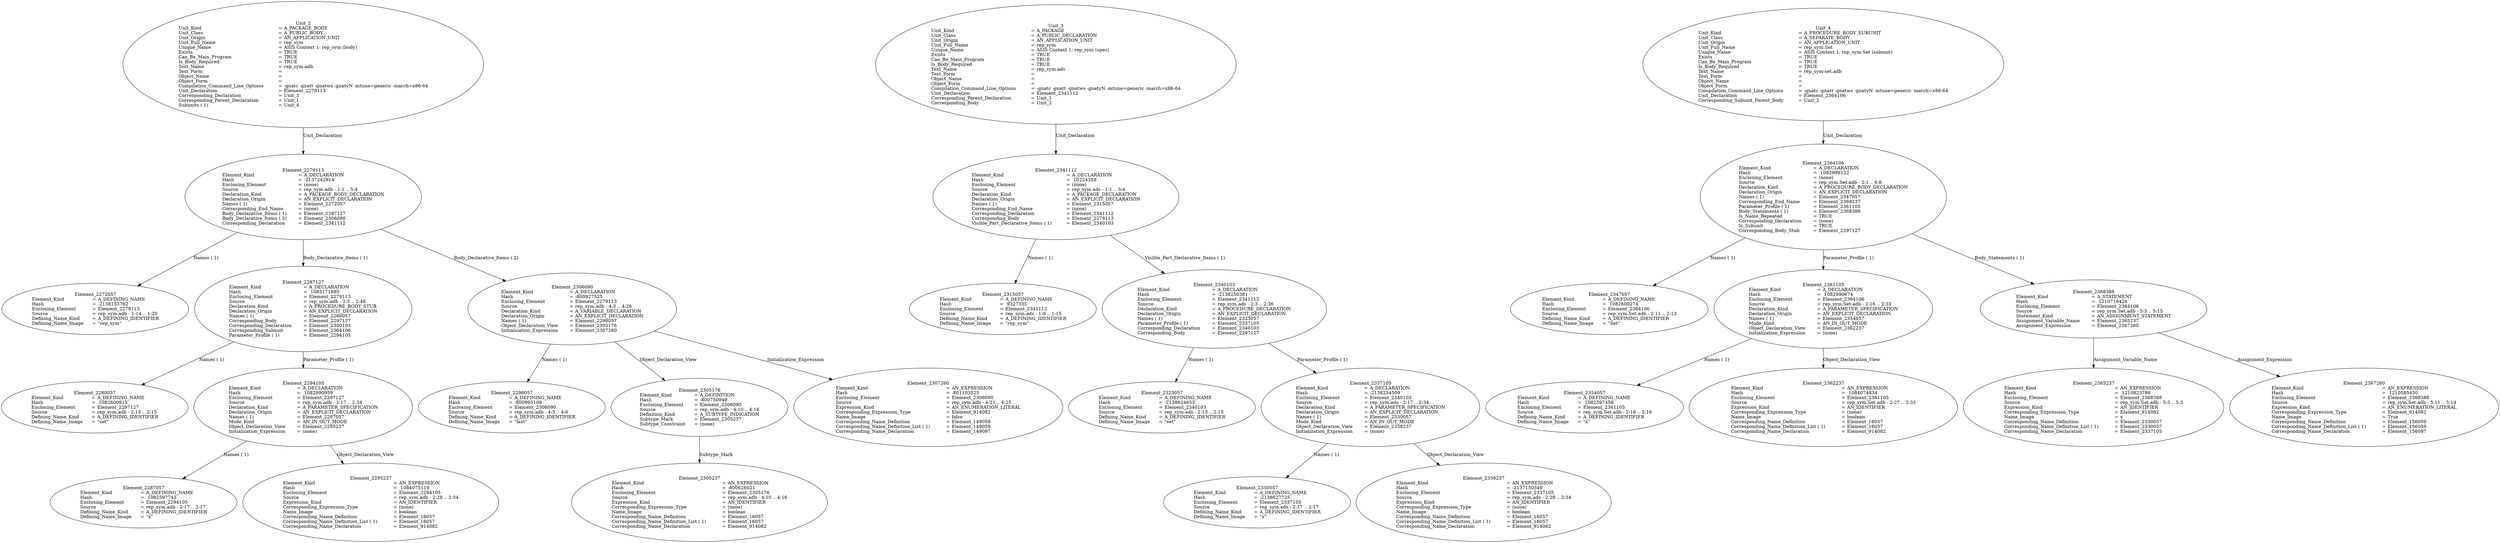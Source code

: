 digraph "rep_sym.adt" {
  Unit_2 -> Element_2279113
      [ label=Unit_Declaration ];
  Unit_2
      [ label=<<TABLE BORDER="0" CELLBORDER="0" CELLSPACING="0" CELLPADDING="0"> 
          <TR><TD COLSPAN="3">Unit_2</TD></TR>
          <TR><TD ALIGN="LEFT">Unit_Kind   </TD><TD> = </TD><TD ALIGN="LEFT">A_PACKAGE_BODY</TD></TR>
          <TR><TD ALIGN="LEFT">Unit_Class   </TD><TD> = </TD><TD ALIGN="LEFT">A_PUBLIC_BODY</TD></TR>
          <TR><TD ALIGN="LEFT">Unit_Origin   </TD><TD> = </TD><TD ALIGN="LEFT">AN_APPLICATION_UNIT</TD></TR>
          <TR><TD ALIGN="LEFT">Unit_Full_Name    </TD><TD> = </TD><TD ALIGN="LEFT">rep_sym</TD></TR>
          <TR><TD ALIGN="LEFT">Unique_Name   </TD><TD> = </TD><TD ALIGN="LEFT">ASIS Context 1: rep_sym (body)</TD></TR>
          <TR><TD ALIGN="LEFT">Exists  </TD><TD> = </TD><TD ALIGN="LEFT">TRUE</TD></TR>
          <TR><TD ALIGN="LEFT">Can_Be_Main_Program     </TD><TD> = </TD><TD ALIGN="LEFT">TRUE</TD></TR>
          <TR><TD ALIGN="LEFT">Is_Body_Required     </TD><TD> = </TD><TD ALIGN="LEFT">TRUE</TD></TR>
          <TR><TD ALIGN="LEFT">Text_Name   </TD><TD> = </TD><TD ALIGN="LEFT">rep_sym.adb</TD></TR>
          <TR><TD ALIGN="LEFT">Text_Form   </TD><TD> = </TD><TD ALIGN="LEFT"></TD></TR>
          <TR><TD ALIGN="LEFT">Object_Name   </TD><TD> = </TD><TD ALIGN="LEFT"></TD></TR>
          <TR><TD ALIGN="LEFT">Object_Form   </TD><TD> = </TD><TD ALIGN="LEFT"></TD></TR>
          <TR><TD ALIGN="LEFT">Compilation_Command_Line_Options         </TD><TD> = </TD><TD ALIGN="LEFT">-gnatc -gnatt -gnatws -gnatyN -mtune=generic -march=x86-64</TD></TR>
          <TR><TD ALIGN="LEFT">Unit_Declaration     </TD><TD> = </TD><TD ALIGN="LEFT">Element_2279113</TD></TR>
          <TR><TD ALIGN="LEFT">Corresponding_Declaration       </TD><TD> = </TD><TD ALIGN="LEFT">Unit_3</TD></TR>
          <TR><TD ALIGN="LEFT">Corresponding_Parent_Declaration         </TD><TD> = </TD><TD ALIGN="LEFT">Unit_1</TD></TR>
          <TR><TD ALIGN="LEFT">Subunits ( 1)    </TD><TD> = </TD><TD ALIGN="LEFT">Unit_4</TD></TR>
          </TABLE>> ];
  Element_2279113 -> Element_2272057
      [ label="Names ( 1)" ];
  Element_2279113 -> Element_2297127
      [ label="Body_Declarative_Items ( 1)" ];
  Element_2279113 -> Element_2306090
      [ label="Body_Declarative_Items ( 2)" ];
  Element_2279113
      [ label=<<TABLE BORDER="0" CELLBORDER="0" CELLSPACING="0" CELLPADDING="0"> 
          <TR><TD COLSPAN="3">Element_2279113</TD></TR>
          <TR><TD ALIGN="LEFT">Element_Kind    </TD><TD> = </TD><TD ALIGN="LEFT">A_DECLARATION</TD></TR>
          <TR><TD ALIGN="LEFT">Hash  </TD><TD> = </TD><TD ALIGN="LEFT">-2137242914</TD></TR>
          <TR><TD ALIGN="LEFT">Enclosing_Element     </TD><TD> = </TD><TD ALIGN="LEFT">(none)</TD></TR>
          <TR><TD ALIGN="LEFT">Source  </TD><TD> = </TD><TD ALIGN="LEFT">rep_sym.adb - 1:1 .. 5:4</TD></TR>
          <TR><TD ALIGN="LEFT">Declaration_Kind     </TD><TD> = </TD><TD ALIGN="LEFT">A_PACKAGE_BODY_DECLARATION</TD></TR>
          <TR><TD ALIGN="LEFT">Declaration_Origin     </TD><TD> = </TD><TD ALIGN="LEFT">AN_EXPLICIT_DECLARATION</TD></TR>
          <TR><TD ALIGN="LEFT">Names ( 1)   </TD><TD> = </TD><TD ALIGN="LEFT">Element_2272057</TD></TR>
          <TR><TD ALIGN="LEFT">Corresponding_End_Name      </TD><TD> = </TD><TD ALIGN="LEFT">(none)</TD></TR>
          <TR><TD ALIGN="LEFT">Body_Declarative_Items ( 1)       </TD><TD> = </TD><TD ALIGN="LEFT">Element_2297127</TD></TR>
          <TR><TD ALIGN="LEFT">Body_Declarative_Items ( 2)       </TD><TD> = </TD><TD ALIGN="LEFT">Element_2306090</TD></TR>
          <TR><TD ALIGN="LEFT">Corresponding_Declaration       </TD><TD> = </TD><TD ALIGN="LEFT">Element_2341112</TD></TR>
          </TABLE>> ];
  Element_2272057
      [ label=<<TABLE BORDER="0" CELLBORDER="0" CELLSPACING="0" CELLPADDING="0"> 
          <TR><TD COLSPAN="3">Element_2272057</TD></TR>
          <TR><TD ALIGN="LEFT">Element_Kind    </TD><TD> = </TD><TD ALIGN="LEFT">A_DEFINING_NAME</TD></TR>
          <TR><TD ALIGN="LEFT">Hash  </TD><TD> = </TD><TD ALIGN="LEFT">-2138153762</TD></TR>
          <TR><TD ALIGN="LEFT">Enclosing_Element     </TD><TD> = </TD><TD ALIGN="LEFT">Element_2279113</TD></TR>
          <TR><TD ALIGN="LEFT">Source  </TD><TD> = </TD><TD ALIGN="LEFT">rep_sym.adb - 1:14 .. 1:20</TD></TR>
          <TR><TD ALIGN="LEFT">Defining_Name_Kind     </TD><TD> = </TD><TD ALIGN="LEFT">A_DEFINING_IDENTIFIER</TD></TR>
          <TR><TD ALIGN="LEFT">Defining_Name_Image     </TD><TD> = </TD><TD ALIGN="LEFT">"rep_sym"</TD></TR>
          </TABLE>> ];
  Element_2297127 -> Element_2280057
      [ label="Names ( 1)" ];
  Element_2297127 -> Element_2294105
      [ label="Parameter_Profile ( 1)" ];
  Element_2297127
      [ label=<<TABLE BORDER="0" CELLBORDER="0" CELLSPACING="0" CELLPADDING="0"> 
          <TR><TD COLSPAN="3">Element_2297127</TD></TR>
          <TR><TD ALIGN="LEFT">Element_Kind    </TD><TD> = </TD><TD ALIGN="LEFT">A_DECLARATION</TD></TR>
          <TR><TD ALIGN="LEFT">Hash  </TD><TD> = </TD><TD ALIGN="LEFT"> 1083171695</TD></TR>
          <TR><TD ALIGN="LEFT">Enclosing_Element     </TD><TD> = </TD><TD ALIGN="LEFT">Element_2279113</TD></TR>
          <TR><TD ALIGN="LEFT">Source  </TD><TD> = </TD><TD ALIGN="LEFT">rep_sym.adb - 2:3 .. 2:48</TD></TR>
          <TR><TD ALIGN="LEFT">Declaration_Kind     </TD><TD> = </TD><TD ALIGN="LEFT">A_PROCEDURE_BODY_STUB</TD></TR>
          <TR><TD ALIGN="LEFT">Declaration_Origin     </TD><TD> = </TD><TD ALIGN="LEFT">AN_EXPLICIT_DECLARATION</TD></TR>
          <TR><TD ALIGN="LEFT">Names ( 1)   </TD><TD> = </TD><TD ALIGN="LEFT">Element_2280057</TD></TR>
          <TR><TD ALIGN="LEFT">Corresponding_Body     </TD><TD> = </TD><TD ALIGN="LEFT">Element_2297127</TD></TR>
          <TR><TD ALIGN="LEFT">Corresponding_Declaration       </TD><TD> = </TD><TD ALIGN="LEFT">Element_2340103</TD></TR>
          <TR><TD ALIGN="LEFT">Corresponding_Subunit      </TD><TD> = </TD><TD ALIGN="LEFT">Element_2364106</TD></TR>
          <TR><TD ALIGN="LEFT">Parameter_Profile ( 1)      </TD><TD> = </TD><TD ALIGN="LEFT">Element_2294105</TD></TR>
          </TABLE>> ];
  Element_2280057
      [ label=<<TABLE BORDER="0" CELLBORDER="0" CELLSPACING="0" CELLPADDING="0"> 
          <TR><TD COLSPAN="3">Element_2280057</TD></TR>
          <TR><TD ALIGN="LEFT">Element_Kind    </TD><TD> = </TD><TD ALIGN="LEFT">A_DEFINING_NAME</TD></TR>
          <TR><TD ALIGN="LEFT">Hash  </TD><TD> = </TD><TD ALIGN="LEFT"> 1082600815</TD></TR>
          <TR><TD ALIGN="LEFT">Enclosing_Element     </TD><TD> = </TD><TD ALIGN="LEFT">Element_2297127</TD></TR>
          <TR><TD ALIGN="LEFT">Source  </TD><TD> = </TD><TD ALIGN="LEFT">rep_sym.adb - 2:13 .. 2:15</TD></TR>
          <TR><TD ALIGN="LEFT">Defining_Name_Kind     </TD><TD> = </TD><TD ALIGN="LEFT">A_DEFINING_IDENTIFIER</TD></TR>
          <TR><TD ALIGN="LEFT">Defining_Name_Image     </TD><TD> = </TD><TD ALIGN="LEFT">"set"</TD></TR>
          </TABLE>> ];
  Element_2294105 -> Element_2287057
      [ label="Names ( 1)" ];
  Element_2294105 -> Element_2295237
      [ label=Object_Declaration_View ];
  Element_2294105
      [ label=<<TABLE BORDER="0" CELLBORDER="0" CELLSPACING="0" CELLPADDING="0"> 
          <TR><TD COLSPAN="3">Element_2294105</TD></TR>
          <TR><TD ALIGN="LEFT">Element_Kind    </TD><TD> = </TD><TD ALIGN="LEFT">A_DECLARATION</TD></TR>
          <TR><TD ALIGN="LEFT">Hash  </TD><TD> = </TD><TD ALIGN="LEFT"> 1082990959</TD></TR>
          <TR><TD ALIGN="LEFT">Enclosing_Element     </TD><TD> = </TD><TD ALIGN="LEFT">Element_2297127</TD></TR>
          <TR><TD ALIGN="LEFT">Source  </TD><TD> = </TD><TD ALIGN="LEFT">rep_sym.adb - 2:17 .. 2:34</TD></TR>
          <TR><TD ALIGN="LEFT">Declaration_Kind     </TD><TD> = </TD><TD ALIGN="LEFT">A_PARAMETER_SPECIFICATION</TD></TR>
          <TR><TD ALIGN="LEFT">Declaration_Origin     </TD><TD> = </TD><TD ALIGN="LEFT">AN_EXPLICIT_DECLARATION</TD></TR>
          <TR><TD ALIGN="LEFT">Names ( 1)   </TD><TD> = </TD><TD ALIGN="LEFT">Element_2287057</TD></TR>
          <TR><TD ALIGN="LEFT">Mode_Kind   </TD><TD> = </TD><TD ALIGN="LEFT">AN_IN_OUT_MODE</TD></TR>
          <TR><TD ALIGN="LEFT">Object_Declaration_View      </TD><TD> = </TD><TD ALIGN="LEFT">Element_2295237</TD></TR>
          <TR><TD ALIGN="LEFT">Initialization_Expression       </TD><TD> = </TD><TD ALIGN="LEFT">(none)</TD></TR>
          </TABLE>> ];
  Element_2287057
      [ label=<<TABLE BORDER="0" CELLBORDER="0" CELLSPACING="0" CELLPADDING="0"> 
          <TR><TD COLSPAN="3">Element_2287057</TD></TR>
          <TR><TD ALIGN="LEFT">Element_Kind    </TD><TD> = </TD><TD ALIGN="LEFT">A_DEFINING_NAME</TD></TR>
          <TR><TD ALIGN="LEFT">Hash  </TD><TD> = </TD><TD ALIGN="LEFT"> 1082597743</TD></TR>
          <TR><TD ALIGN="LEFT">Enclosing_Element     </TD><TD> = </TD><TD ALIGN="LEFT">Element_2294105</TD></TR>
          <TR><TD ALIGN="LEFT">Source  </TD><TD> = </TD><TD ALIGN="LEFT">rep_sym.adb - 2:17 .. 2:17</TD></TR>
          <TR><TD ALIGN="LEFT">Defining_Name_Kind     </TD><TD> = </TD><TD ALIGN="LEFT">A_DEFINING_IDENTIFIER</TD></TR>
          <TR><TD ALIGN="LEFT">Defining_Name_Image     </TD><TD> = </TD><TD ALIGN="LEFT">"x"</TD></TR>
          </TABLE>> ];
  Element_2295237
      [ label=<<TABLE BORDER="0" CELLBORDER="0" CELLSPACING="0" CELLPADDING="0"> 
          <TR><TD COLSPAN="3">Element_2295237</TD></TR>
          <TR><TD ALIGN="LEFT">Element_Kind    </TD><TD> = </TD><TD ALIGN="LEFT">AN_EXPRESSION</TD></TR>
          <TR><TD ALIGN="LEFT">Hash  </TD><TD> = </TD><TD ALIGN="LEFT"> 1084075119</TD></TR>
          <TR><TD ALIGN="LEFT">Enclosing_Element     </TD><TD> = </TD><TD ALIGN="LEFT">Element_2294105</TD></TR>
          <TR><TD ALIGN="LEFT">Source  </TD><TD> = </TD><TD ALIGN="LEFT">rep_sym.adb - 2:28 .. 2:34</TD></TR>
          <TR><TD ALIGN="LEFT">Expression_Kind    </TD><TD> = </TD><TD ALIGN="LEFT">AN_IDENTIFIER</TD></TR>
          <TR><TD ALIGN="LEFT">Corresponding_Expression_Type        </TD><TD> = </TD><TD ALIGN="LEFT">(none)</TD></TR>
          <TR><TD ALIGN="LEFT">Name_Image   </TD><TD> = </TD><TD ALIGN="LEFT">boolean</TD></TR>
          <TR><TD ALIGN="LEFT">Corresponding_Name_Definition        </TD><TD> = </TD><TD ALIGN="LEFT">Element_16057</TD></TR>
          <TR><TD ALIGN="LEFT">Corresponding_Name_Definition_List ( 1)          </TD><TD> = </TD><TD ALIGN="LEFT">Element_16057</TD></TR>
          <TR><TD ALIGN="LEFT">Corresponding_Name_Declaration        </TD><TD> = </TD><TD ALIGN="LEFT">Element_914082</TD></TR>
          </TABLE>> ];
  Element_2306090 -> Element_2298057
      [ label="Names ( 1)" ];
  Element_2306090 -> Element_2305176
      [ label=Object_Declaration_View ];
  Element_2306090 -> Element_2307260
      [ label=Initialization_Expression ];
  Element_2306090
      [ label=<<TABLE BORDER="0" CELLBORDER="0" CELLSPACING="0" CELLPADDING="0"> 
          <TR><TD COLSPAN="3">Element_2306090</TD></TR>
          <TR><TD ALIGN="LEFT">Element_Kind    </TD><TD> = </TD><TD ALIGN="LEFT">A_DECLARATION</TD></TR>
          <TR><TD ALIGN="LEFT">Hash  </TD><TD> = </TD><TD ALIGN="LEFT">-800927525</TD></TR>
          <TR><TD ALIGN="LEFT">Enclosing_Element     </TD><TD> = </TD><TD ALIGN="LEFT">Element_2279113</TD></TR>
          <TR><TD ALIGN="LEFT">Source  </TD><TD> = </TD><TD ALIGN="LEFT">rep_sym.adb - 4:3 .. 4:26</TD></TR>
          <TR><TD ALIGN="LEFT">Declaration_Kind     </TD><TD> = </TD><TD ALIGN="LEFT">A_VARIABLE_DECLARATION</TD></TR>
          <TR><TD ALIGN="LEFT">Declaration_Origin     </TD><TD> = </TD><TD ALIGN="LEFT">AN_EXPLICIT_DECLARATION</TD></TR>
          <TR><TD ALIGN="LEFT">Names ( 1)   </TD><TD> = </TD><TD ALIGN="LEFT">Element_2298057</TD></TR>
          <TR><TD ALIGN="LEFT">Object_Declaration_View      </TD><TD> = </TD><TD ALIGN="LEFT">Element_2305176</TD></TR>
          <TR><TD ALIGN="LEFT">Initialization_Expression       </TD><TD> = </TD><TD ALIGN="LEFT">Element_2307260</TD></TR>
          </TABLE>> ];
  Element_2298057
      [ label=<<TABLE BORDER="0" CELLBORDER="0" CELLSPACING="0" CELLPADDING="0"> 
          <TR><TD COLSPAN="3">Element_2298057</TD></TR>
          <TR><TD ALIGN="LEFT">Element_Kind    </TD><TD> = </TD><TD ALIGN="LEFT">A_DEFINING_NAME</TD></TR>
          <TR><TD ALIGN="LEFT">Hash  </TD><TD> = </TD><TD ALIGN="LEFT">-800995109</TD></TR>
          <TR><TD ALIGN="LEFT">Enclosing_Element     </TD><TD> = </TD><TD ALIGN="LEFT">Element_2306090</TD></TR>
          <TR><TD ALIGN="LEFT">Source  </TD><TD> = </TD><TD ALIGN="LEFT">rep_sym.adb - 4:3 .. 4:6</TD></TR>
          <TR><TD ALIGN="LEFT">Defining_Name_Kind     </TD><TD> = </TD><TD ALIGN="LEFT">A_DEFINING_IDENTIFIER</TD></TR>
          <TR><TD ALIGN="LEFT">Defining_Name_Image     </TD><TD> = </TD><TD ALIGN="LEFT">"last"</TD></TR>
          </TABLE>> ];
  Element_2305176 -> Element_2305237
      [ label=Subtype_Mark ];
  Element_2305176
      [ label=<<TABLE BORDER="0" CELLBORDER="0" CELLSPACING="0" CELLPADDING="0"> 
          <TR><TD COLSPAN="3">Element_2305176</TD></TR>
          <TR><TD ALIGN="LEFT">Element_Kind    </TD><TD> = </TD><TD ALIGN="LEFT">A_DEFINITION</TD></TR>
          <TR><TD ALIGN="LEFT">Hash  </TD><TD> = </TD><TD ALIGN="LEFT">-800750949</TD></TR>
          <TR><TD ALIGN="LEFT">Enclosing_Element     </TD><TD> = </TD><TD ALIGN="LEFT">Element_2306090</TD></TR>
          <TR><TD ALIGN="LEFT">Source  </TD><TD> = </TD><TD ALIGN="LEFT">rep_sym.adb - 4:10 .. 4:16</TD></TR>
          <TR><TD ALIGN="LEFT">Definition_Kind    </TD><TD> = </TD><TD ALIGN="LEFT">A_SUBTYPE_INDICATION</TD></TR>
          <TR><TD ALIGN="LEFT">Subtype_Mark    </TD><TD> = </TD><TD ALIGN="LEFT">Element_2305237</TD></TR>
          <TR><TD ALIGN="LEFT">Subtype_Constraint     </TD><TD> = </TD><TD ALIGN="LEFT">(none)</TD></TR>
          </TABLE>> ];
  Element_2305237
      [ label=<<TABLE BORDER="0" CELLBORDER="0" CELLSPACING="0" CELLPADDING="0"> 
          <TR><TD COLSPAN="3">Element_2305237</TD></TR>
          <TR><TD ALIGN="LEFT">Element_Kind    </TD><TD> = </TD><TD ALIGN="LEFT">AN_EXPRESSION</TD></TR>
          <TR><TD ALIGN="LEFT">Hash  </TD><TD> = </TD><TD ALIGN="LEFT">-800626021</TD></TR>
          <TR><TD ALIGN="LEFT">Enclosing_Element     </TD><TD> = </TD><TD ALIGN="LEFT">Element_2305176</TD></TR>
          <TR><TD ALIGN="LEFT">Source  </TD><TD> = </TD><TD ALIGN="LEFT">rep_sym.adb - 4:10 .. 4:16</TD></TR>
          <TR><TD ALIGN="LEFT">Expression_Kind    </TD><TD> = </TD><TD ALIGN="LEFT">AN_IDENTIFIER</TD></TR>
          <TR><TD ALIGN="LEFT">Corresponding_Expression_Type        </TD><TD> = </TD><TD ALIGN="LEFT">(none)</TD></TR>
          <TR><TD ALIGN="LEFT">Name_Image   </TD><TD> = </TD><TD ALIGN="LEFT">boolean</TD></TR>
          <TR><TD ALIGN="LEFT">Corresponding_Name_Definition        </TD><TD> = </TD><TD ALIGN="LEFT">Element_16057</TD></TR>
          <TR><TD ALIGN="LEFT">Corresponding_Name_Definition_List ( 1)          </TD><TD> = </TD><TD ALIGN="LEFT">Element_16057</TD></TR>
          <TR><TD ALIGN="LEFT">Corresponding_Name_Declaration        </TD><TD> = </TD><TD ALIGN="LEFT">Element_914082</TD></TR>
          </TABLE>> ];
  Element_2307260
      [ label=<<TABLE BORDER="0" CELLBORDER="0" CELLSPACING="0" CELLPADDING="0"> 
          <TR><TD COLSPAN="3">Element_2307260</TD></TR>
          <TR><TD ALIGN="LEFT">Element_Kind    </TD><TD> = </TD><TD ALIGN="LEFT">AN_EXPRESSION</TD></TR>
          <TR><TD ALIGN="LEFT">Hash  </TD><TD> = </TD><TD ALIGN="LEFT">-801103525</TD></TR>
          <TR><TD ALIGN="LEFT">Enclosing_Element     </TD><TD> = </TD><TD ALIGN="LEFT">Element_2306090</TD></TR>
          <TR><TD ALIGN="LEFT">Source  </TD><TD> = </TD><TD ALIGN="LEFT">rep_sym.adb - 4:21 .. 4:25</TD></TR>
          <TR><TD ALIGN="LEFT">Expression_Kind    </TD><TD> = </TD><TD ALIGN="LEFT">AN_ENUMERATION_LITERAL</TD></TR>
          <TR><TD ALIGN="LEFT">Corresponding_Expression_Type        </TD><TD> = </TD><TD ALIGN="LEFT">Element_914082</TD></TR>
          <TR><TD ALIGN="LEFT">Name_Image   </TD><TD> = </TD><TD ALIGN="LEFT">false</TD></TR>
          <TR><TD ALIGN="LEFT">Corresponding_Name_Definition        </TD><TD> = </TD><TD ALIGN="LEFT">Element_149059</TD></TR>
          <TR><TD ALIGN="LEFT">Corresponding_Name_Definition_List ( 1)          </TD><TD> = </TD><TD ALIGN="LEFT">Element_149059</TD></TR>
          <TR><TD ALIGN="LEFT">Corresponding_Name_Declaration        </TD><TD> = </TD><TD ALIGN="LEFT">Element_149097</TD></TR>
          </TABLE>> ];
  Unit_3 -> Element_2341112
      [ label=Unit_Declaration ];
  Unit_3
      [ label=<<TABLE BORDER="0" CELLBORDER="0" CELLSPACING="0" CELLPADDING="0"> 
          <TR><TD COLSPAN="3">Unit_3</TD></TR>
          <TR><TD ALIGN="LEFT">Unit_Kind   </TD><TD> = </TD><TD ALIGN="LEFT">A_PACKAGE</TD></TR>
          <TR><TD ALIGN="LEFT">Unit_Class   </TD><TD> = </TD><TD ALIGN="LEFT">A_PUBLIC_DECLARATION</TD></TR>
          <TR><TD ALIGN="LEFT">Unit_Origin   </TD><TD> = </TD><TD ALIGN="LEFT">AN_APPLICATION_UNIT</TD></TR>
          <TR><TD ALIGN="LEFT">Unit_Full_Name    </TD><TD> = </TD><TD ALIGN="LEFT">rep_sym</TD></TR>
          <TR><TD ALIGN="LEFT">Unique_Name   </TD><TD> = </TD><TD ALIGN="LEFT">ASIS Context 1: rep_sym (spec)</TD></TR>
          <TR><TD ALIGN="LEFT">Exists  </TD><TD> = </TD><TD ALIGN="LEFT">TRUE</TD></TR>
          <TR><TD ALIGN="LEFT">Can_Be_Main_Program     </TD><TD> = </TD><TD ALIGN="LEFT">TRUE</TD></TR>
          <TR><TD ALIGN="LEFT">Is_Body_Required     </TD><TD> = </TD><TD ALIGN="LEFT">TRUE</TD></TR>
          <TR><TD ALIGN="LEFT">Text_Name   </TD><TD> = </TD><TD ALIGN="LEFT">rep_sym.ads</TD></TR>
          <TR><TD ALIGN="LEFT">Text_Form   </TD><TD> = </TD><TD ALIGN="LEFT"></TD></TR>
          <TR><TD ALIGN="LEFT">Object_Name   </TD><TD> = </TD><TD ALIGN="LEFT"></TD></TR>
          <TR><TD ALIGN="LEFT">Object_Form   </TD><TD> = </TD><TD ALIGN="LEFT"></TD></TR>
          <TR><TD ALIGN="LEFT">Compilation_Command_Line_Options         </TD><TD> = </TD><TD ALIGN="LEFT">-gnatc -gnatt -gnatws -gnatyN -mtune=generic -march=x86-64</TD></TR>
          <TR><TD ALIGN="LEFT">Unit_Declaration     </TD><TD> = </TD><TD ALIGN="LEFT">Element_2341112</TD></TR>
          <TR><TD ALIGN="LEFT">Corresponding_Parent_Declaration         </TD><TD> = </TD><TD ALIGN="LEFT">Unit_1</TD></TR>
          <TR><TD ALIGN="LEFT">Corresponding_Body     </TD><TD> = </TD><TD ALIGN="LEFT">Unit_2</TD></TR>
          </TABLE>> ];
  Element_2341112 -> Element_2315057
      [ label="Names ( 1)" ];
  Element_2341112 -> Element_2340103
      [ label="Visible_Part_Declarative_Items ( 1)" ];
  Element_2341112
      [ label=<<TABLE BORDER="0" CELLBORDER="0" CELLSPACING="0" CELLPADDING="0"> 
          <TR><TD COLSPAN="3">Element_2341112</TD></TR>
          <TR><TD ALIGN="LEFT">Element_Kind    </TD><TD> = </TD><TD ALIGN="LEFT">A_DECLARATION</TD></TR>
          <TR><TD ALIGN="LEFT">Hash  </TD><TD> = </TD><TD ALIGN="LEFT"> 10224359</TD></TR>
          <TR><TD ALIGN="LEFT">Enclosing_Element     </TD><TD> = </TD><TD ALIGN="LEFT">(none)</TD></TR>
          <TR><TD ALIGN="LEFT">Source  </TD><TD> = </TD><TD ALIGN="LEFT">rep_sym.ads - 1:1 .. 3:4</TD></TR>
          <TR><TD ALIGN="LEFT">Declaration_Kind     </TD><TD> = </TD><TD ALIGN="LEFT">A_PACKAGE_DECLARATION</TD></TR>
          <TR><TD ALIGN="LEFT">Declaration_Origin     </TD><TD> = </TD><TD ALIGN="LEFT">AN_EXPLICIT_DECLARATION</TD></TR>
          <TR><TD ALIGN="LEFT">Names ( 1)   </TD><TD> = </TD><TD ALIGN="LEFT">Element_2315057</TD></TR>
          <TR><TD ALIGN="LEFT">Corresponding_End_Name      </TD><TD> = </TD><TD ALIGN="LEFT">(none)</TD></TR>
          <TR><TD ALIGN="LEFT">Corresponding_Declaration       </TD><TD> = </TD><TD ALIGN="LEFT">Element_2341112</TD></TR>
          <TR><TD ALIGN="LEFT">Corresponding_Body     </TD><TD> = </TD><TD ALIGN="LEFT">Element_2279113</TD></TR>
          <TR><TD ALIGN="LEFT">Visible_Part_Declarative_Items ( 1)         </TD><TD> = </TD><TD ALIGN="LEFT">Element_2340103</TD></TR>
          </TABLE>> ];
  Element_2315057
      [ label=<<TABLE BORDER="0" CELLBORDER="0" CELLSPACING="0" CELLPADDING="0"> 
          <TR><TD COLSPAN="3">Element_2315057</TD></TR>
          <TR><TD ALIGN="LEFT">Element_Kind    </TD><TD> = </TD><TD ALIGN="LEFT">A_DEFINING_NAME</TD></TR>
          <TR><TD ALIGN="LEFT">Hash  </TD><TD> = </TD><TD ALIGN="LEFT"> 9327335</TD></TR>
          <TR><TD ALIGN="LEFT">Enclosing_Element     </TD><TD> = </TD><TD ALIGN="LEFT">Element_2341112</TD></TR>
          <TR><TD ALIGN="LEFT">Source  </TD><TD> = </TD><TD ALIGN="LEFT">rep_sym.ads - 1:9 .. 1:15</TD></TR>
          <TR><TD ALIGN="LEFT">Defining_Name_Kind     </TD><TD> = </TD><TD ALIGN="LEFT">A_DEFINING_IDENTIFIER</TD></TR>
          <TR><TD ALIGN="LEFT">Defining_Name_Image     </TD><TD> = </TD><TD ALIGN="LEFT">"rep_sym"</TD></TR>
          </TABLE>> ];
  Element_2340103 -> Element_2323057
      [ label="Names ( 1)" ];
  Element_2340103 -> Element_2337105
      [ label="Parameter_Profile ( 1)" ];
  Element_2340103
      [ label=<<TABLE BORDER="0" CELLBORDER="0" CELLSPACING="0" CELLPADDING="0"> 
          <TR><TD COLSPAN="3">Element_2340103</TD></TR>
          <TR><TD ALIGN="LEFT">Element_Kind    </TD><TD> = </TD><TD ALIGN="LEFT">A_DECLARATION</TD></TR>
          <TR><TD ALIGN="LEFT">Hash  </TD><TD> = </TD><TD ALIGN="LEFT">-2138250381</TD></TR>
          <TR><TD ALIGN="LEFT">Enclosing_Element     </TD><TD> = </TD><TD ALIGN="LEFT">Element_2341112</TD></TR>
          <TR><TD ALIGN="LEFT">Source  </TD><TD> = </TD><TD ALIGN="LEFT">rep_sym.ads - 2:3 .. 2:36</TD></TR>
          <TR><TD ALIGN="LEFT">Declaration_Kind     </TD><TD> = </TD><TD ALIGN="LEFT">A_PROCEDURE_DECLARATION</TD></TR>
          <TR><TD ALIGN="LEFT">Declaration_Origin     </TD><TD> = </TD><TD ALIGN="LEFT">AN_EXPLICIT_DECLARATION</TD></TR>
          <TR><TD ALIGN="LEFT">Names ( 1)   </TD><TD> = </TD><TD ALIGN="LEFT">Element_2323057</TD></TR>
          <TR><TD ALIGN="LEFT">Parameter_Profile ( 1)      </TD><TD> = </TD><TD ALIGN="LEFT">Element_2337105</TD></TR>
          <TR><TD ALIGN="LEFT">Corresponding_Declaration       </TD><TD> = </TD><TD ALIGN="LEFT">Element_2340103</TD></TR>
          <TR><TD ALIGN="LEFT">Corresponding_Body     </TD><TD> = </TD><TD ALIGN="LEFT">Element_2297127</TD></TR>
          </TABLE>> ];
  Element_2323057
      [ label=<<TABLE BORDER="0" CELLBORDER="0" CELLSPACING="0" CELLPADDING="0"> 
          <TR><TD COLSPAN="3">Element_2323057</TD></TR>
          <TR><TD ALIGN="LEFT">Element_Kind    </TD><TD> = </TD><TD ALIGN="LEFT">A_DEFINING_NAME</TD></TR>
          <TR><TD ALIGN="LEFT">Hash  </TD><TD> = </TD><TD ALIGN="LEFT">-2138624653</TD></TR>
          <TR><TD ALIGN="LEFT">Enclosing_Element     </TD><TD> = </TD><TD ALIGN="LEFT">Element_2340103</TD></TR>
          <TR><TD ALIGN="LEFT">Source  </TD><TD> = </TD><TD ALIGN="LEFT">rep_sym.ads - 2:13 .. 2:15</TD></TR>
          <TR><TD ALIGN="LEFT">Defining_Name_Kind     </TD><TD> = </TD><TD ALIGN="LEFT">A_DEFINING_IDENTIFIER</TD></TR>
          <TR><TD ALIGN="LEFT">Defining_Name_Image     </TD><TD> = </TD><TD ALIGN="LEFT">"set"</TD></TR>
          </TABLE>> ];
  Element_2337105 -> Element_2330057
      [ label="Names ( 1)" ];
  Element_2337105 -> Element_2338237
      [ label=Object_Declaration_View ];
  Element_2337105
      [ label=<<TABLE BORDER="0" CELLBORDER="0" CELLSPACING="0" CELLPADDING="0"> 
          <TR><TD COLSPAN="3">Element_2337105</TD></TR>
          <TR><TD ALIGN="LEFT">Element_Kind    </TD><TD> = </TD><TD ALIGN="LEFT">A_DECLARATION</TD></TR>
          <TR><TD ALIGN="LEFT">Hash  </TD><TD> = </TD><TD ALIGN="LEFT">-2138234509</TD></TR>
          <TR><TD ALIGN="LEFT">Enclosing_Element     </TD><TD> = </TD><TD ALIGN="LEFT">Element_2340103</TD></TR>
          <TR><TD ALIGN="LEFT">Source  </TD><TD> = </TD><TD ALIGN="LEFT">rep_sym.ads - 2:17 .. 2:34</TD></TR>
          <TR><TD ALIGN="LEFT">Declaration_Kind     </TD><TD> = </TD><TD ALIGN="LEFT">A_PARAMETER_SPECIFICATION</TD></TR>
          <TR><TD ALIGN="LEFT">Declaration_Origin     </TD><TD> = </TD><TD ALIGN="LEFT">AN_EXPLICIT_DECLARATION</TD></TR>
          <TR><TD ALIGN="LEFT">Names ( 1)   </TD><TD> = </TD><TD ALIGN="LEFT">Element_2330057</TD></TR>
          <TR><TD ALIGN="LEFT">Mode_Kind   </TD><TD> = </TD><TD ALIGN="LEFT">AN_IN_OUT_MODE</TD></TR>
          <TR><TD ALIGN="LEFT">Object_Declaration_View      </TD><TD> = </TD><TD ALIGN="LEFT">Element_2338237</TD></TR>
          <TR><TD ALIGN="LEFT">Initialization_Expression       </TD><TD> = </TD><TD ALIGN="LEFT">(none)</TD></TR>
          </TABLE>> ];
  Element_2330057
      [ label=<<TABLE BORDER="0" CELLBORDER="0" CELLSPACING="0" CELLPADDING="0"> 
          <TR><TD COLSPAN="3">Element_2330057</TD></TR>
          <TR><TD ALIGN="LEFT">Element_Kind    </TD><TD> = </TD><TD ALIGN="LEFT">A_DEFINING_NAME</TD></TR>
          <TR><TD ALIGN="LEFT">Hash  </TD><TD> = </TD><TD ALIGN="LEFT">-2138627725</TD></TR>
          <TR><TD ALIGN="LEFT">Enclosing_Element     </TD><TD> = </TD><TD ALIGN="LEFT">Element_2337105</TD></TR>
          <TR><TD ALIGN="LEFT">Source  </TD><TD> = </TD><TD ALIGN="LEFT">rep_sym.ads - 2:17 .. 2:17</TD></TR>
          <TR><TD ALIGN="LEFT">Defining_Name_Kind     </TD><TD> = </TD><TD ALIGN="LEFT">A_DEFINING_IDENTIFIER</TD></TR>
          <TR><TD ALIGN="LEFT">Defining_Name_Image     </TD><TD> = </TD><TD ALIGN="LEFT">"x"</TD></TR>
          </TABLE>> ];
  Element_2338237
      [ label=<<TABLE BORDER="0" CELLBORDER="0" CELLSPACING="0" CELLPADDING="0"> 
          <TR><TD COLSPAN="3">Element_2338237</TD></TR>
          <TR><TD ALIGN="LEFT">Element_Kind    </TD><TD> = </TD><TD ALIGN="LEFT">AN_EXPRESSION</TD></TR>
          <TR><TD ALIGN="LEFT">Hash  </TD><TD> = </TD><TD ALIGN="LEFT">-2137150349</TD></TR>
          <TR><TD ALIGN="LEFT">Enclosing_Element     </TD><TD> = </TD><TD ALIGN="LEFT">Element_2337105</TD></TR>
          <TR><TD ALIGN="LEFT">Source  </TD><TD> = </TD><TD ALIGN="LEFT">rep_sym.ads - 2:28 .. 2:34</TD></TR>
          <TR><TD ALIGN="LEFT">Expression_Kind    </TD><TD> = </TD><TD ALIGN="LEFT">AN_IDENTIFIER</TD></TR>
          <TR><TD ALIGN="LEFT">Corresponding_Expression_Type        </TD><TD> = </TD><TD ALIGN="LEFT">(none)</TD></TR>
          <TR><TD ALIGN="LEFT">Name_Image   </TD><TD> = </TD><TD ALIGN="LEFT">boolean</TD></TR>
          <TR><TD ALIGN="LEFT">Corresponding_Name_Definition        </TD><TD> = </TD><TD ALIGN="LEFT">Element_16057</TD></TR>
          <TR><TD ALIGN="LEFT">Corresponding_Name_Definition_List ( 1)          </TD><TD> = </TD><TD ALIGN="LEFT">Element_16057</TD></TR>
          <TR><TD ALIGN="LEFT">Corresponding_Name_Declaration        </TD><TD> = </TD><TD ALIGN="LEFT">Element_914082</TD></TR>
          </TABLE>> ];
  Unit_4 -> Element_2364106
      [ label=Unit_Declaration ];
  Unit_4
      [ label=<<TABLE BORDER="0" CELLBORDER="0" CELLSPACING="0" CELLPADDING="0"> 
          <TR><TD COLSPAN="3">Unit_4</TD></TR>
          <TR><TD ALIGN="LEFT">Unit_Kind   </TD><TD> = </TD><TD ALIGN="LEFT">A_PROCEDURE_BODY_SUBUNIT</TD></TR>
          <TR><TD ALIGN="LEFT">Unit_Class   </TD><TD> = </TD><TD ALIGN="LEFT">A_SEPARATE_BODY</TD></TR>
          <TR><TD ALIGN="LEFT">Unit_Origin   </TD><TD> = </TD><TD ALIGN="LEFT">AN_APPLICATION_UNIT</TD></TR>
          <TR><TD ALIGN="LEFT">Unit_Full_Name    </TD><TD> = </TD><TD ALIGN="LEFT">rep_sym.Set</TD></TR>
          <TR><TD ALIGN="LEFT">Unique_Name   </TD><TD> = </TD><TD ALIGN="LEFT">ASIS Context 1: rep_sym.Set (subunit)</TD></TR>
          <TR><TD ALIGN="LEFT">Exists  </TD><TD> = </TD><TD ALIGN="LEFT">TRUE</TD></TR>
          <TR><TD ALIGN="LEFT">Can_Be_Main_Program     </TD><TD> = </TD><TD ALIGN="LEFT">TRUE</TD></TR>
          <TR><TD ALIGN="LEFT">Is_Body_Required     </TD><TD> = </TD><TD ALIGN="LEFT">TRUE</TD></TR>
          <TR><TD ALIGN="LEFT">Text_Name   </TD><TD> = </TD><TD ALIGN="LEFT">rep_sym-set.adb</TD></TR>
          <TR><TD ALIGN="LEFT">Text_Form   </TD><TD> = </TD><TD ALIGN="LEFT"></TD></TR>
          <TR><TD ALIGN="LEFT">Object_Name   </TD><TD> = </TD><TD ALIGN="LEFT"></TD></TR>
          <TR><TD ALIGN="LEFT">Object_Form   </TD><TD> = </TD><TD ALIGN="LEFT"></TD></TR>
          <TR><TD ALIGN="LEFT">Compilation_Command_Line_Options         </TD><TD> = </TD><TD ALIGN="LEFT">-gnatc -gnatt -gnatws -gnatyN -mtune=generic -march=x86-64</TD></TR>
          <TR><TD ALIGN="LEFT">Unit_Declaration     </TD><TD> = </TD><TD ALIGN="LEFT">Element_2364106</TD></TR>
          <TR><TD ALIGN="LEFT">Corresponding_Subunit_Parent_Body         </TD><TD> = </TD><TD ALIGN="LEFT">Unit_2</TD></TR>
          </TABLE>> ];
  Element_2364106 -> Element_2347057
      [ label="Names ( 1)" ];
  Element_2364106 -> Element_2361105
      [ label="Parameter_Profile ( 1)" ];
  Element_2364106 -> Element_2368388
      [ label="Body_Statements ( 1)" ];
  Element_2364106
      [ label=<<TABLE BORDER="0" CELLBORDER="0" CELLSPACING="0" CELLPADDING="0"> 
          <TR><TD COLSPAN="3">Element_2364106</TD></TR>
          <TR><TD ALIGN="LEFT">Element_Kind    </TD><TD> = </TD><TD ALIGN="LEFT">A_DECLARATION</TD></TR>
          <TR><TD ALIGN="LEFT">Hash  </TD><TD> = </TD><TD ALIGN="LEFT"> 1082999122</TD></TR>
          <TR><TD ALIGN="LEFT">Enclosing_Element     </TD><TD> = </TD><TD ALIGN="LEFT">(none)</TD></TR>
          <TR><TD ALIGN="LEFT">Source  </TD><TD> = </TD><TD ALIGN="LEFT">rep_sym.Set.adb - 2:1 .. 6:8</TD></TR>
          <TR><TD ALIGN="LEFT">Declaration_Kind     </TD><TD> = </TD><TD ALIGN="LEFT">A_PROCEDURE_BODY_DECLARATION</TD></TR>
          <TR><TD ALIGN="LEFT">Declaration_Origin     </TD><TD> = </TD><TD ALIGN="LEFT">AN_EXPLICIT_DECLARATION</TD></TR>
          <TR><TD ALIGN="LEFT">Names ( 1)   </TD><TD> = </TD><TD ALIGN="LEFT">Element_2347057</TD></TR>
          <TR><TD ALIGN="LEFT">Corresponding_End_Name      </TD><TD> = </TD><TD ALIGN="LEFT">Element_2369237</TD></TR>
          <TR><TD ALIGN="LEFT">Parameter_Profile ( 1)      </TD><TD> = </TD><TD ALIGN="LEFT">Element_2361105</TD></TR>
          <TR><TD ALIGN="LEFT">Body_Statements ( 1)      </TD><TD> = </TD><TD ALIGN="LEFT">Element_2368388</TD></TR>
          <TR><TD ALIGN="LEFT">Is_Name_Repeated     </TD><TD> = </TD><TD ALIGN="LEFT">TRUE</TD></TR>
          <TR><TD ALIGN="LEFT">Corresponding_Declaration       </TD><TD> = </TD><TD ALIGN="LEFT">(none)</TD></TR>
          <TR><TD ALIGN="LEFT">Is_Subunit   </TD><TD> = </TD><TD ALIGN="LEFT">TRUE</TD></TR>
          <TR><TD ALIGN="LEFT">Corresponding_Body_Stub      </TD><TD> = </TD><TD ALIGN="LEFT">Element_2297127</TD></TR>
          </TABLE>> ];
  Element_2347057
      [ label=<<TABLE BORDER="0" CELLBORDER="0" CELLSPACING="0" CELLPADDING="0"> 
          <TR><TD COLSPAN="3">Element_2347057</TD></TR>
          <TR><TD ALIGN="LEFT">Element_Kind    </TD><TD> = </TD><TD ALIGN="LEFT">A_DEFINING_NAME</TD></TR>
          <TR><TD ALIGN="LEFT">Hash  </TD><TD> = </TD><TD ALIGN="LEFT"> 1082600274</TD></TR>
          <TR><TD ALIGN="LEFT">Enclosing_Element     </TD><TD> = </TD><TD ALIGN="LEFT">Element_2364106</TD></TR>
          <TR><TD ALIGN="LEFT">Source  </TD><TD> = </TD><TD ALIGN="LEFT">rep_sym.Set.adb - 2:11 .. 2:13</TD></TR>
          <TR><TD ALIGN="LEFT">Defining_Name_Kind     </TD><TD> = </TD><TD ALIGN="LEFT">A_DEFINING_IDENTIFIER</TD></TR>
          <TR><TD ALIGN="LEFT">Defining_Name_Image     </TD><TD> = </TD><TD ALIGN="LEFT">"Set"</TD></TR>
          </TABLE>> ];
  Element_2361105 -> Element_2354057
      [ label="Names ( 1)" ];
  Element_2361105 -> Element_2362237
      [ label=Object_Declaration_View ];
  Element_2361105
      [ label=<<TABLE BORDER="0" CELLBORDER="0" CELLSPACING="0" CELLPADDING="0"> 
          <TR><TD COLSPAN="3">Element_2361105</TD></TR>
          <TR><TD ALIGN="LEFT">Element_Kind    </TD><TD> = </TD><TD ALIGN="LEFT">A_DECLARATION</TD></TR>
          <TR><TD ALIGN="LEFT">Hash  </TD><TD> = </TD><TD ALIGN="LEFT"> 1082990674</TD></TR>
          <TR><TD ALIGN="LEFT">Enclosing_Element     </TD><TD> = </TD><TD ALIGN="LEFT">Element_2364106</TD></TR>
          <TR><TD ALIGN="LEFT">Source  </TD><TD> = </TD><TD ALIGN="LEFT">rep_sym.Set.adb - 2:16 .. 2:33</TD></TR>
          <TR><TD ALIGN="LEFT">Declaration_Kind     </TD><TD> = </TD><TD ALIGN="LEFT">A_PARAMETER_SPECIFICATION</TD></TR>
          <TR><TD ALIGN="LEFT">Declaration_Origin     </TD><TD> = </TD><TD ALIGN="LEFT">AN_EXPLICIT_DECLARATION</TD></TR>
          <TR><TD ALIGN="LEFT">Names ( 1)   </TD><TD> = </TD><TD ALIGN="LEFT">Element_2354057</TD></TR>
          <TR><TD ALIGN="LEFT">Mode_Kind   </TD><TD> = </TD><TD ALIGN="LEFT">AN_IN_OUT_MODE</TD></TR>
          <TR><TD ALIGN="LEFT">Object_Declaration_View      </TD><TD> = </TD><TD ALIGN="LEFT">Element_2362237</TD></TR>
          <TR><TD ALIGN="LEFT">Initialization_Expression       </TD><TD> = </TD><TD ALIGN="LEFT">(none)</TD></TR>
          </TABLE>> ];
  Element_2354057
      [ label=<<TABLE BORDER="0" CELLBORDER="0" CELLSPACING="0" CELLPADDING="0"> 
          <TR><TD COLSPAN="3">Element_2354057</TD></TR>
          <TR><TD ALIGN="LEFT">Element_Kind    </TD><TD> = </TD><TD ALIGN="LEFT">A_DEFINING_NAME</TD></TR>
          <TR><TD ALIGN="LEFT">Hash  </TD><TD> = </TD><TD ALIGN="LEFT"> 1082597458</TD></TR>
          <TR><TD ALIGN="LEFT">Enclosing_Element     </TD><TD> = </TD><TD ALIGN="LEFT">Element_2361105</TD></TR>
          <TR><TD ALIGN="LEFT">Source  </TD><TD> = </TD><TD ALIGN="LEFT">rep_sym.Set.adb - 2:16 .. 2:16</TD></TR>
          <TR><TD ALIGN="LEFT">Defining_Name_Kind     </TD><TD> = </TD><TD ALIGN="LEFT">A_DEFINING_IDENTIFIER</TD></TR>
          <TR><TD ALIGN="LEFT">Defining_Name_Image     </TD><TD> = </TD><TD ALIGN="LEFT">"x"</TD></TR>
          </TABLE>> ];
  Element_2362237
      [ label=<<TABLE BORDER="0" CELLBORDER="0" CELLSPACING="0" CELLPADDING="0"> 
          <TR><TD COLSPAN="3">Element_2362237</TD></TR>
          <TR><TD ALIGN="LEFT">Element_Kind    </TD><TD> = </TD><TD ALIGN="LEFT">AN_EXPRESSION</TD></TR>
          <TR><TD ALIGN="LEFT">Hash  </TD><TD> = </TD><TD ALIGN="LEFT"> 1084074834</TD></TR>
          <TR><TD ALIGN="LEFT">Enclosing_Element     </TD><TD> = </TD><TD ALIGN="LEFT">Element_2361105</TD></TR>
          <TR><TD ALIGN="LEFT">Source  </TD><TD> = </TD><TD ALIGN="LEFT">rep_sym.Set.adb - 2:27 .. 2:33</TD></TR>
          <TR><TD ALIGN="LEFT">Expression_Kind    </TD><TD> = </TD><TD ALIGN="LEFT">AN_IDENTIFIER</TD></TR>
          <TR><TD ALIGN="LEFT">Corresponding_Expression_Type        </TD><TD> = </TD><TD ALIGN="LEFT">(none)</TD></TR>
          <TR><TD ALIGN="LEFT">Name_Image   </TD><TD> = </TD><TD ALIGN="LEFT">boolean</TD></TR>
          <TR><TD ALIGN="LEFT">Corresponding_Name_Definition        </TD><TD> = </TD><TD ALIGN="LEFT">Element_16057</TD></TR>
          <TR><TD ALIGN="LEFT">Corresponding_Name_Definition_List ( 1)          </TD><TD> = </TD><TD ALIGN="LEFT">Element_16057</TD></TR>
          <TR><TD ALIGN="LEFT">Corresponding_Name_Declaration        </TD><TD> = </TD><TD ALIGN="LEFT">Element_914082</TD></TR>
          </TABLE>> ];
  Element_2368388 -> Element_2365237
      [ label=Assignment_Variable_Name ];
  Element_2368388 -> Element_2367260
      [ label=Assignment_Expression ];
  Element_2368388
      [ label=<<TABLE BORDER="0" CELLBORDER="0" CELLSPACING="0" CELLPADDING="0"> 
          <TR><TD COLSPAN="3">Element_2368388</TD></TR>
          <TR><TD ALIGN="LEFT">Element_Kind    </TD><TD> = </TD><TD ALIGN="LEFT">A_STATEMENT</TD></TR>
          <TR><TD ALIGN="LEFT">Hash  </TD><TD> = </TD><TD ALIGN="LEFT"> 1210716426</TD></TR>
          <TR><TD ALIGN="LEFT">Enclosing_Element     </TD><TD> = </TD><TD ALIGN="LEFT">Element_2364106</TD></TR>
          <TR><TD ALIGN="LEFT">Source  </TD><TD> = </TD><TD ALIGN="LEFT">rep_sym.Set.adb - 5:3 .. 5:15</TD></TR>
          <TR><TD ALIGN="LEFT">Statement_Kind    </TD><TD> = </TD><TD ALIGN="LEFT">AN_ASSIGNMENT_STATEMENT</TD></TR>
          <TR><TD ALIGN="LEFT">Assignment_Variable_Name       </TD><TD> = </TD><TD ALIGN="LEFT">Element_2365237</TD></TR>
          <TR><TD ALIGN="LEFT">Assignment_Expression      </TD><TD> = </TD><TD ALIGN="LEFT">Element_2367260</TD></TR>
          </TABLE>> ];
  Element_2365237
      [ label=<<TABLE BORDER="0" CELLBORDER="0" CELLSPACING="0" CELLPADDING="0"> 
          <TR><TD COLSPAN="3">Element_2365237</TD></TR>
          <TR><TD ALIGN="LEFT">Element_Kind    </TD><TD> = </TD><TD ALIGN="LEFT">AN_EXPRESSION</TD></TR>
          <TR><TD ALIGN="LEFT">Hash  </TD><TD> = </TD><TD ALIGN="LEFT"> 1210823786</TD></TR>
          <TR><TD ALIGN="LEFT">Enclosing_Element     </TD><TD> = </TD><TD ALIGN="LEFT">Element_2368388</TD></TR>
          <TR><TD ALIGN="LEFT">Source  </TD><TD> = </TD><TD ALIGN="LEFT">rep_sym.Set.adb - 5:3 .. 5:3</TD></TR>
          <TR><TD ALIGN="LEFT">Expression_Kind    </TD><TD> = </TD><TD ALIGN="LEFT">AN_IDENTIFIER</TD></TR>
          <TR><TD ALIGN="LEFT">Corresponding_Expression_Type        </TD><TD> = </TD><TD ALIGN="LEFT">Element_914082</TD></TR>
          <TR><TD ALIGN="LEFT">Name_Image   </TD><TD> = </TD><TD ALIGN="LEFT">x</TD></TR>
          <TR><TD ALIGN="LEFT">Corresponding_Name_Definition        </TD><TD> = </TD><TD ALIGN="LEFT">Element_2330057</TD></TR>
          <TR><TD ALIGN="LEFT">Corresponding_Name_Definition_List ( 1)          </TD><TD> = </TD><TD ALIGN="LEFT">Element_2330057</TD></TR>
          <TR><TD ALIGN="LEFT">Corresponding_Name_Declaration        </TD><TD> = </TD><TD ALIGN="LEFT">Element_2337105</TD></TR>
          </TABLE>> ];
  Element_2367260
      [ label=<<TABLE BORDER="0" CELLBORDER="0" CELLSPACING="0" CELLPADDING="0"> 
          <TR><TD COLSPAN="3">Element_2367260</TD></TR>
          <TR><TD ALIGN="LEFT">Element_Kind    </TD><TD> = </TD><TD ALIGN="LEFT">AN_EXPRESSION</TD></TR>
          <TR><TD ALIGN="LEFT">Hash  </TD><TD> = </TD><TD ALIGN="LEFT"> 1210585450</TD></TR>
          <TR><TD ALIGN="LEFT">Enclosing_Element     </TD><TD> = </TD><TD ALIGN="LEFT">Element_2368388</TD></TR>
          <TR><TD ALIGN="LEFT">Source  </TD><TD> = </TD><TD ALIGN="LEFT">rep_sym.Set.adb - 5:11 .. 5:14</TD></TR>
          <TR><TD ALIGN="LEFT">Expression_Kind    </TD><TD> = </TD><TD ALIGN="LEFT">AN_ENUMERATION_LITERAL</TD></TR>
          <TR><TD ALIGN="LEFT">Corresponding_Expression_Type        </TD><TD> = </TD><TD ALIGN="LEFT">Element_914082</TD></TR>
          <TR><TD ALIGN="LEFT">Name_Image   </TD><TD> = </TD><TD ALIGN="LEFT">True</TD></TR>
          <TR><TD ALIGN="LEFT">Corresponding_Name_Definition        </TD><TD> = </TD><TD ALIGN="LEFT">Element_156059</TD></TR>
          <TR><TD ALIGN="LEFT">Corresponding_Name_Definition_List ( 1)          </TD><TD> = </TD><TD ALIGN="LEFT">Element_156059</TD></TR>
          <TR><TD ALIGN="LEFT">Corresponding_Name_Declaration        </TD><TD> = </TD><TD ALIGN="LEFT">Element_156097</TD></TR>
          </TABLE>> ]
}
